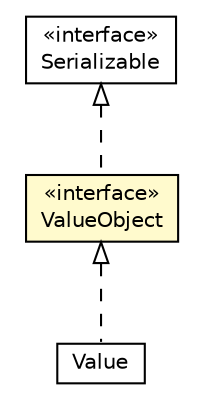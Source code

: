 #!/usr/local/bin/dot
#
# Class diagram 
# Generated by UMLGraph version R5_6_6-8-g8d7759 (http://www.umlgraph.org/)
#

digraph G {
	edge [fontname="Helvetica",fontsize=10,labelfontname="Helvetica",labelfontsize=10];
	node [fontname="Helvetica",fontsize=10,shape=plaintext];
	nodesep=0.25;
	ranksep=0.5;
	// org.dayatang.domain.ValueObject
	c5933 [label=<<table title="org.dayatang.domain.ValueObject" border="0" cellborder="1" cellspacing="0" cellpadding="2" port="p" bgcolor="lemonChiffon" href="./ValueObject.html">
		<tr><td><table border="0" cellspacing="0" cellpadding="1">
<tr><td align="center" balign="center"> &#171;interface&#187; </td></tr>
<tr><td align="center" balign="center"> ValueObject </td></tr>
		</table></td></tr>
		</table>>, URL="./ValueObject.html", fontname="Helvetica", fontcolor="black", fontsize=10.0];
	// org.dayatang.domain.Value
	c5934 [label=<<table title="org.dayatang.domain.Value" border="0" cellborder="1" cellspacing="0" cellpadding="2" port="p" href="./Value.html">
		<tr><td><table border="0" cellspacing="0" cellpadding="1">
<tr><td align="center" balign="center"> Value </td></tr>
		</table></td></tr>
		</table>>, URL="./Value.html", fontname="Helvetica", fontcolor="black", fontsize=10.0];
	//org.dayatang.domain.ValueObject implements java.io.Serializable
	c6007:p -> c5933:p [dir=back,arrowtail=empty,style=dashed];
	//org.dayatang.domain.Value implements org.dayatang.domain.ValueObject
	c5933:p -> c5934:p [dir=back,arrowtail=empty,style=dashed];
	// java.io.Serializable
	c6007 [label=<<table title="java.io.Serializable" border="0" cellborder="1" cellspacing="0" cellpadding="2" port="p" href="http://download.oracle.com/javase/7/docs/api/java/io/Serializable.html">
		<tr><td><table border="0" cellspacing="0" cellpadding="1">
<tr><td align="center" balign="center"> &#171;interface&#187; </td></tr>
<tr><td align="center" balign="center"> Serializable </td></tr>
		</table></td></tr>
		</table>>, URL="http://download.oracle.com/javase/7/docs/api/java/io/Serializable.html", fontname="Helvetica", fontcolor="black", fontsize=10.0];
}

